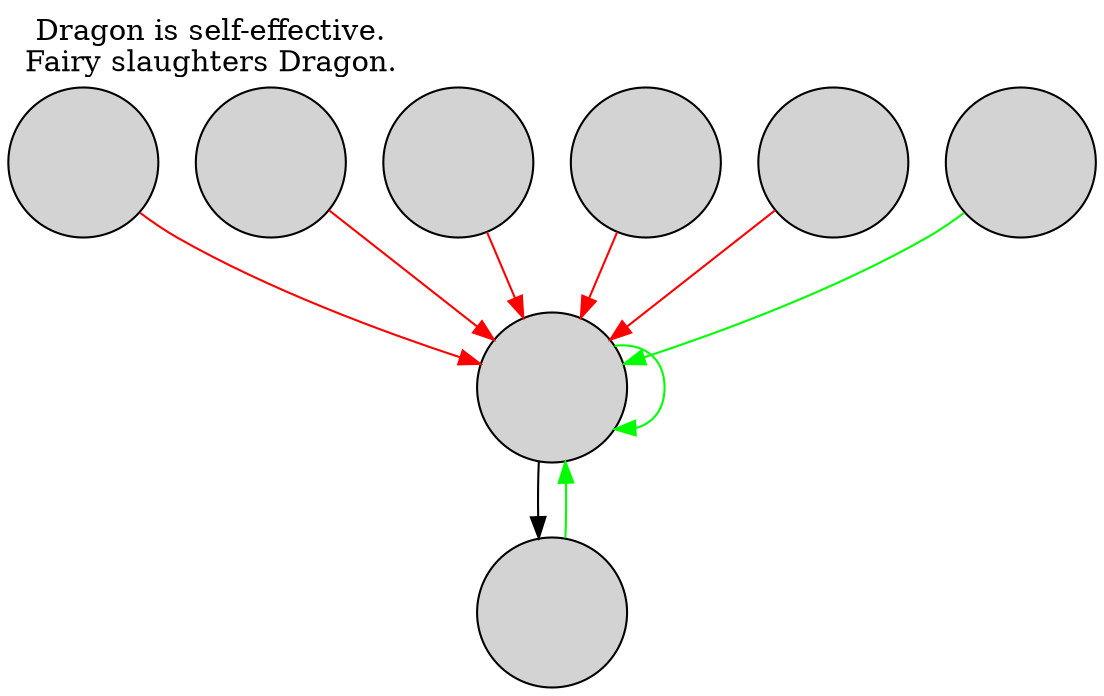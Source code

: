 digraph G {
  label="Dragon is self-effective.\nFairy slaughters Dragon."
  labelloc=top
  labeljust=l
  node [shape=circle fixedsize=true width=1 height=1 style=filled label="" ]
    fireDr [ image="images/fire.png" ]
    fairyDr [ image="images/fairy.png" ]
    dragonDr [ image="images/dragon.png" ]
    fightingDr [ image="images/fighting.png" ]
    grassDr [ image="images/grass.png" ]
    electricDr [ image="images/electric.png" ]
    waterDr [ image="images/water.png" ]
    iceDr [ image="images/ice.png" ]
  dragonDr -> dragonDr [ color=green ]
  dragonDr -> fairyDr [ color=black ]
  fairyDr -> dragonDr [ color=green ]
  fightingDr -> dragonDr [ color=red ]
  fireDr -> dragonDr [ color=red ]
  waterDr -> dragonDr [ color=red ]
  grassDr -> dragonDr [ color=red ]
  electricDr -> dragonDr [ color=red ]
  iceDr -> dragonDr [ color=green ]
}
